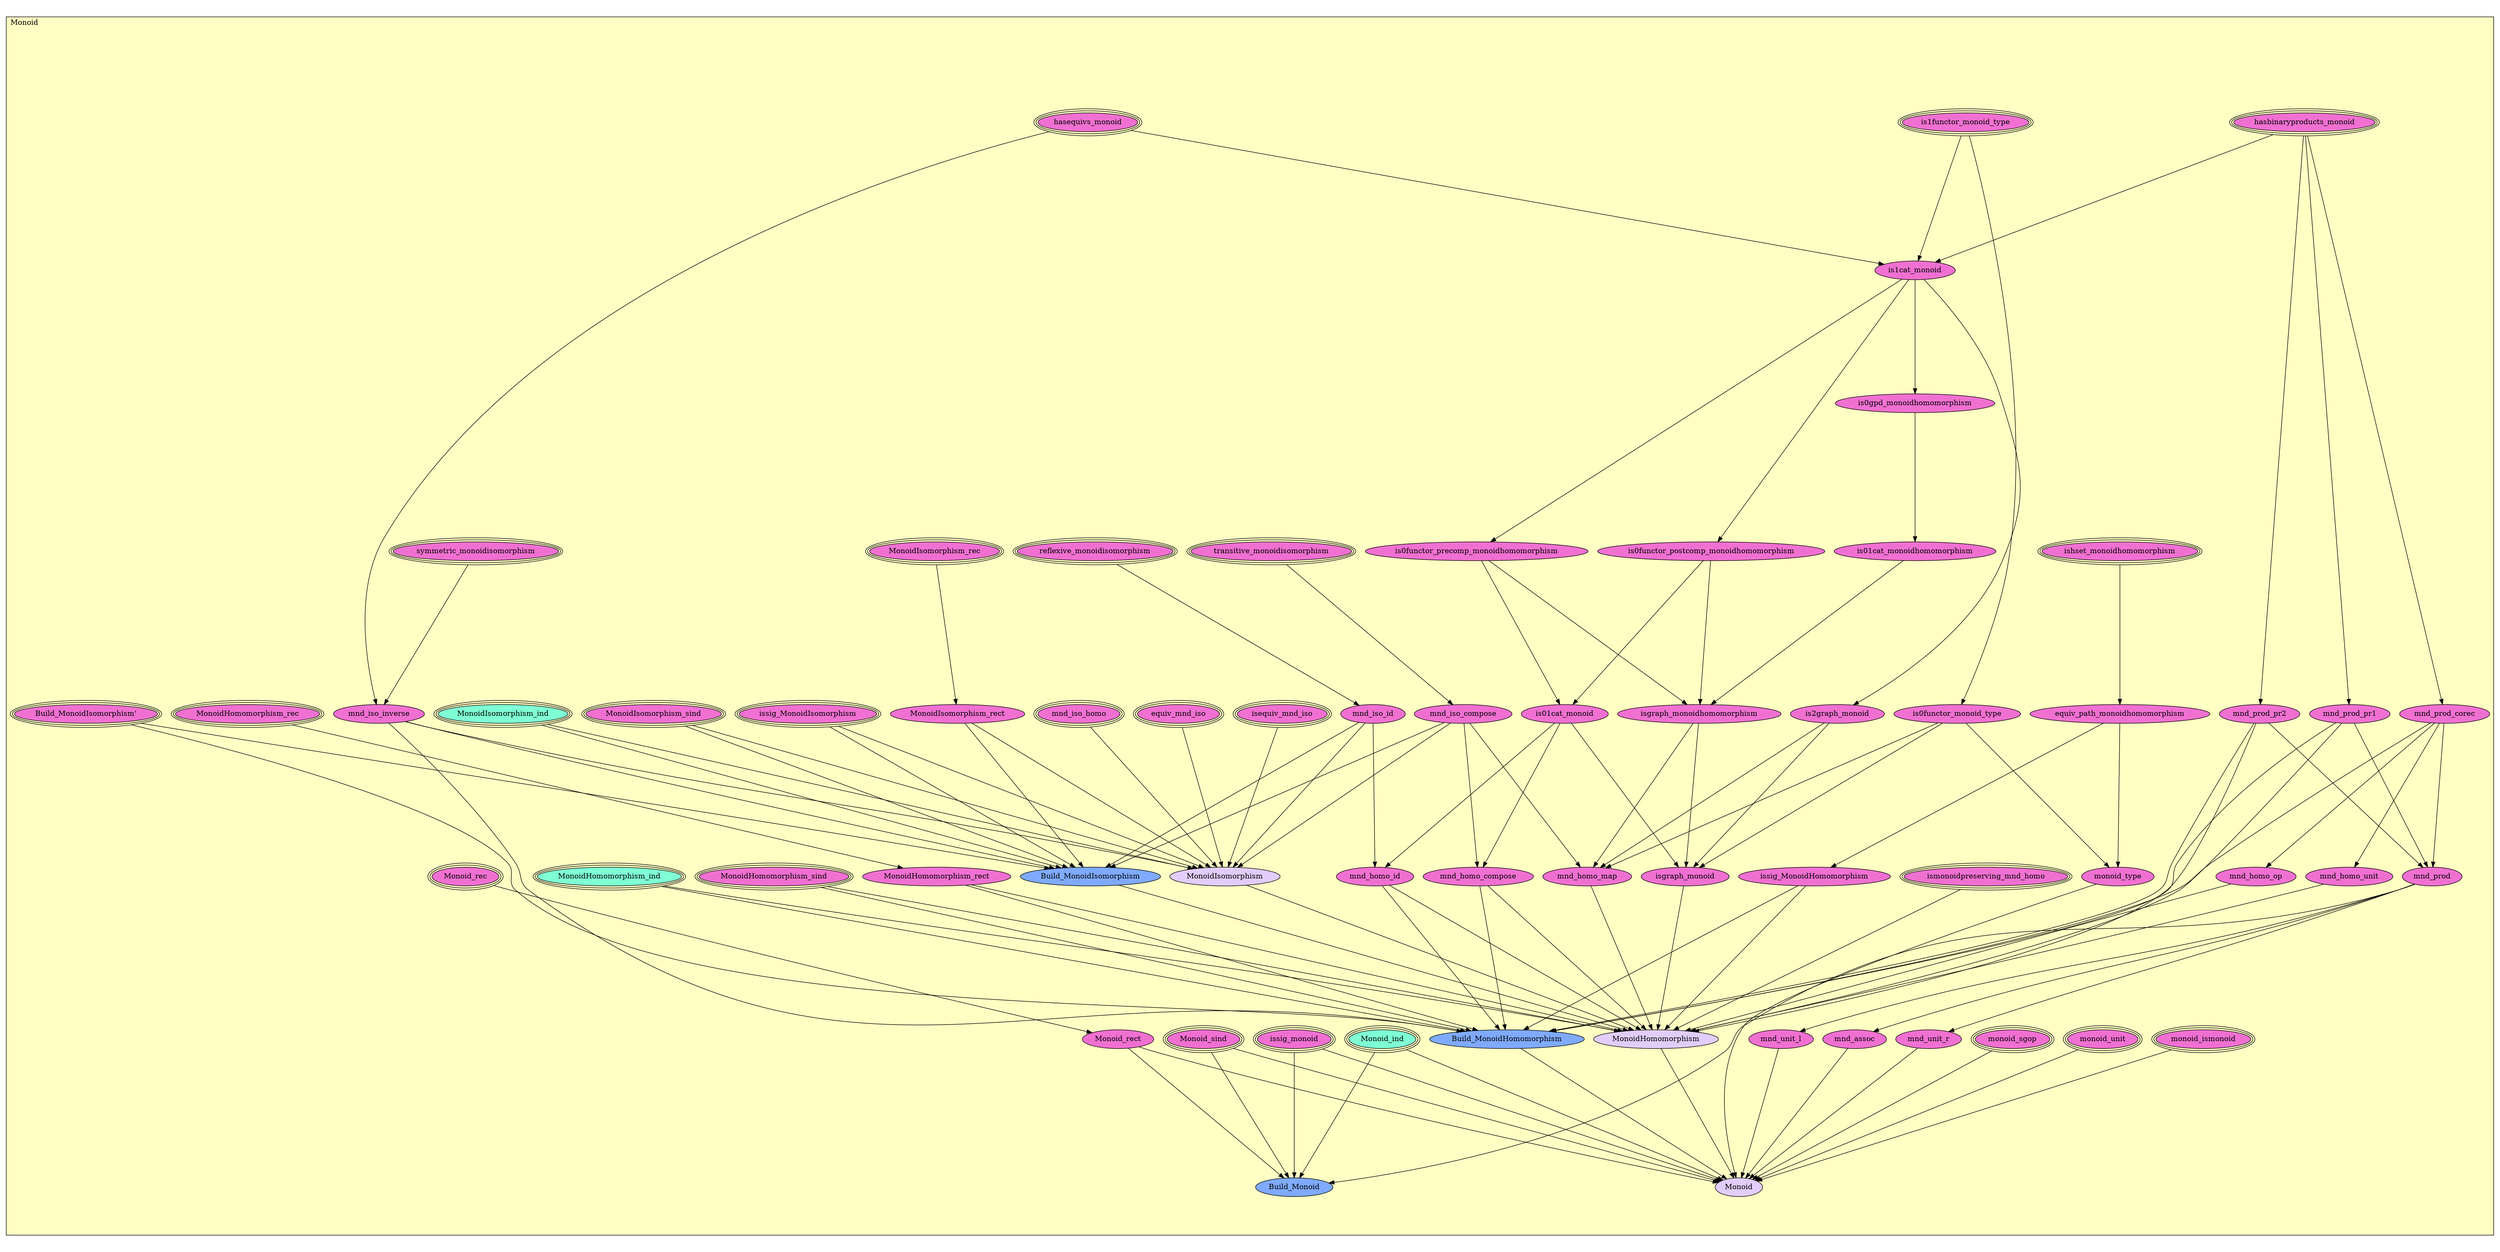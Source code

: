 digraph HoTT_Algebra_Monoids_Monoid {
  graph [ratio=0.5]
  node [style=filled]
Monoid_hasbinaryproducts_monoid [label="hasbinaryproducts_monoid", URL=<Monoid.html#hasbinaryproducts_monoid>, peripheries=3, fillcolor="#F070D1"] ;
Monoid_mnd_prod_corec [label="mnd_prod_corec", URL=<Monoid.html#mnd_prod_corec>, fillcolor="#F070D1"] ;
Monoid_mnd_prod_pr2 [label="mnd_prod_pr2", URL=<Monoid.html#mnd_prod_pr2>, fillcolor="#F070D1"] ;
Monoid_mnd_prod_pr1 [label="mnd_prod_pr1", URL=<Monoid.html#mnd_prod_pr1>, fillcolor="#F070D1"] ;
Monoid_mnd_prod [label="mnd_prod", URL=<Monoid.html#mnd_prod>, fillcolor="#F070D1"] ;
Monoid_is1functor_monoid_type [label="is1functor_monoid_type", URL=<Monoid.html#is1functor_monoid_type>, peripheries=3, fillcolor="#F070D1"] ;
Monoid_is0functor_monoid_type [label="is0functor_monoid_type", URL=<Monoid.html#is0functor_monoid_type>, fillcolor="#F070D1"] ;
Monoid_hasequivs_monoid [label="hasequivs_monoid", URL=<Monoid.html#hasequivs_monoid>, peripheries=3, fillcolor="#F070D1"] ;
Monoid_is1cat_monoid [label="is1cat_monoid", URL=<Monoid.html#is1cat_monoid>, fillcolor="#F070D1"] ;
Monoid_is0functor_precomp_monoidhomomorphism [label="is0functor_precomp_monoidhomomorphism", URL=<Monoid.html#is0functor_precomp_monoidhomomorphism>, fillcolor="#F070D1"] ;
Monoid_is0functor_postcomp_monoidhomomorphism [label="is0functor_postcomp_monoidhomomorphism", URL=<Monoid.html#is0functor_postcomp_monoidhomomorphism>, fillcolor="#F070D1"] ;
Monoid_is0gpd_monoidhomomorphism [label="is0gpd_monoidhomomorphism", URL=<Monoid.html#is0gpd_monoidhomomorphism>, fillcolor="#F070D1"] ;
Monoid_is01cat_monoidhomomorphism [label="is01cat_monoidhomomorphism", URL=<Monoid.html#is01cat_monoidhomomorphism>, fillcolor="#F070D1"] ;
Monoid_isgraph_monoidhomomorphism [label="isgraph_monoidhomomorphism", URL=<Monoid.html#isgraph_monoidhomomorphism>, fillcolor="#F070D1"] ;
Monoid_is2graph_monoid [label="is2graph_monoid", URL=<Monoid.html#is2graph_monoid>, fillcolor="#F070D1"] ;
Monoid_is01cat_monoid [label="is01cat_monoid", URL=<Monoid.html#is01cat_monoid>, fillcolor="#F070D1"] ;
Monoid_isgraph_monoid [label="isgraph_monoid", URL=<Monoid.html#isgraph_monoid>, fillcolor="#F070D1"] ;
Monoid_transitive_monoidisomorphism [label="transitive_monoidisomorphism", URL=<Monoid.html#transitive_monoidisomorphism>, peripheries=3, fillcolor="#F070D1"] ;
Monoid_symmetric_monoidisomorphism [label="symmetric_monoidisomorphism", URL=<Monoid.html#symmetric_monoidisomorphism>, peripheries=3, fillcolor="#F070D1"] ;
Monoid_reflexive_monoidisomorphism [label="reflexive_monoidisomorphism", URL=<Monoid.html#reflexive_monoidisomorphism>, peripheries=3, fillcolor="#F070D1"] ;
Monoid_mnd_iso_inverse [label="mnd_iso_inverse", URL=<Monoid.html#mnd_iso_inverse>, fillcolor="#F070D1"] ;
Monoid_mnd_iso_compose [label="mnd_iso_compose", URL=<Monoid.html#mnd_iso_compose>, fillcolor="#F070D1"] ;
Monoid_mnd_iso_id [label="mnd_iso_id", URL=<Monoid.html#mnd_iso_id>, fillcolor="#F070D1"] ;
Monoid_equiv_mnd_iso [label="equiv_mnd_iso", URL=<Monoid.html#equiv_mnd_iso>, peripheries=3, fillcolor="#F070D1"] ;
Monoid_issig_MonoidIsomorphism [label="issig_MonoidIsomorphism", URL=<Monoid.html#issig_MonoidIsomorphism>, peripheries=3, fillcolor="#F070D1"] ;
Monoid_Build_MonoidIsomorphism_ [label="Build_MonoidIsomorphism'", URL=<Monoid.html#Build_MonoidIsomorphism'>, peripheries=3, fillcolor="#F070D1"] ;
Monoid_isequiv_mnd_iso [label="isequiv_mnd_iso", URL=<Monoid.html#isequiv_mnd_iso>, peripheries=3, fillcolor="#F070D1"] ;
Monoid_mnd_iso_homo [label="mnd_iso_homo", URL=<Monoid.html#mnd_iso_homo>, peripheries=3, fillcolor="#F070D1"] ;
Monoid_MonoidIsomorphism_sind [label="MonoidIsomorphism_sind", URL=<Monoid.html#MonoidIsomorphism_sind>, peripheries=3, fillcolor="#F070D1"] ;
Monoid_MonoidIsomorphism_rec [label="MonoidIsomorphism_rec", URL=<Monoid.html#MonoidIsomorphism_rec>, peripheries=3, fillcolor="#F070D1"] ;
Monoid_MonoidIsomorphism_ind [label="MonoidIsomorphism_ind", URL=<Monoid.html#MonoidIsomorphism_ind>, peripheries=3, fillcolor="#7FFFD4"] ;
Monoid_MonoidIsomorphism_rect [label="MonoidIsomorphism_rect", URL=<Monoid.html#MonoidIsomorphism_rect>, fillcolor="#F070D1"] ;
Monoid_Build_MonoidIsomorphism [label="Build_MonoidIsomorphism", URL=<Monoid.html#Build_MonoidIsomorphism>, fillcolor="#7FAAFF"] ;
Monoid_MonoidIsomorphism [label="MonoidIsomorphism", URL=<Monoid.html#MonoidIsomorphism>, fillcolor="#E2CDFA"] ;
Monoid_mnd_homo_compose [label="mnd_homo_compose", URL=<Monoid.html#mnd_homo_compose>, fillcolor="#F070D1"] ;
Monoid_mnd_homo_id [label="mnd_homo_id", URL=<Monoid.html#mnd_homo_id>, fillcolor="#F070D1"] ;
Monoid_ishset_monoidhomomorphism [label="ishset_monoidhomomorphism", URL=<Monoid.html#ishset_monoidhomomorphism>, peripheries=3, fillcolor="#F070D1"] ;
Monoid_equiv_path_monoidhomomorphism [label="equiv_path_monoidhomomorphism", URL=<Monoid.html#equiv_path_monoidhomomorphism>, fillcolor="#F070D1"] ;
Monoid_mnd_homo_unit [label="mnd_homo_unit", URL=<Monoid.html#mnd_homo_unit>, fillcolor="#F070D1"] ;
Monoid_mnd_homo_op [label="mnd_homo_op", URL=<Monoid.html#mnd_homo_op>, fillcolor="#F070D1"] ;
Monoid_issig_MonoidHomomorphism [label="issig_MonoidHomomorphism", URL=<Monoid.html#issig_MonoidHomomorphism>, fillcolor="#F070D1"] ;
Monoid_ismonoidpreserving_mnd_homo [label="ismonoidpreserving_mnd_homo", URL=<Monoid.html#ismonoidpreserving_mnd_homo>, peripheries=3, fillcolor="#F070D1"] ;
Monoid_mnd_homo_map [label="mnd_homo_map", URL=<Monoid.html#mnd_homo_map>, fillcolor="#F070D1"] ;
Monoid_MonoidHomomorphism_sind [label="MonoidHomomorphism_sind", URL=<Monoid.html#MonoidHomomorphism_sind>, peripheries=3, fillcolor="#F070D1"] ;
Monoid_MonoidHomomorphism_rec [label="MonoidHomomorphism_rec", URL=<Monoid.html#MonoidHomomorphism_rec>, peripheries=3, fillcolor="#F070D1"] ;
Monoid_MonoidHomomorphism_ind [label="MonoidHomomorphism_ind", URL=<Monoid.html#MonoidHomomorphism_ind>, peripheries=3, fillcolor="#7FFFD4"] ;
Monoid_MonoidHomomorphism_rect [label="MonoidHomomorphism_rect", URL=<Monoid.html#MonoidHomomorphism_rect>, fillcolor="#F070D1"] ;
Monoid_Build_MonoidHomomorphism [label="Build_MonoidHomomorphism", URL=<Monoid.html#Build_MonoidHomomorphism>, fillcolor="#7FAAFF"] ;
Monoid_MonoidHomomorphism [label="MonoidHomomorphism", URL=<Monoid.html#MonoidHomomorphism>, fillcolor="#E2CDFA"] ;
Monoid_mnd_unit_r [label="mnd_unit_r", URL=<Monoid.html#mnd_unit_r>, fillcolor="#F070D1"] ;
Monoid_mnd_unit_l [label="mnd_unit_l", URL=<Monoid.html#mnd_unit_l>, fillcolor="#F070D1"] ;
Monoid_mnd_assoc [label="mnd_assoc", URL=<Monoid.html#mnd_assoc>, fillcolor="#F070D1"] ;
Monoid_issig_monoid [label="issig_monoid", URL=<Monoid.html#issig_monoid>, peripheries=3, fillcolor="#F070D1"] ;
Monoid_monoid_ismonoid [label="monoid_ismonoid", URL=<Monoid.html#monoid_ismonoid>, peripheries=3, fillcolor="#F070D1"] ;
Monoid_monoid_unit [label="monoid_unit", URL=<Monoid.html#monoid_unit>, peripheries=3, fillcolor="#F070D1"] ;
Monoid_monoid_sgop [label="monoid_sgop", URL=<Monoid.html#monoid_sgop>, peripheries=3, fillcolor="#F070D1"] ;
Monoid_monoid_type [label="monoid_type", URL=<Monoid.html#monoid_type>, fillcolor="#F070D1"] ;
Monoid_Monoid_sind [label="Monoid_sind", URL=<Monoid.html#Monoid_sind>, peripheries=3, fillcolor="#F070D1"] ;
Monoid_Monoid_rec [label="Monoid_rec", URL=<Monoid.html#Monoid_rec>, peripheries=3, fillcolor="#F070D1"] ;
Monoid_Monoid_ind [label="Monoid_ind", URL=<Monoid.html#Monoid_ind>, peripheries=3, fillcolor="#7FFFD4"] ;
Monoid_Monoid_rect [label="Monoid_rect", URL=<Monoid.html#Monoid_rect>, fillcolor="#F070D1"] ;
Monoid_Build_Monoid [label="Build_Monoid", URL=<Monoid.html#Build_Monoid>, fillcolor="#7FAAFF"] ;
Monoid_Monoid [label="Monoid", URL=<Monoid.html#Monoid>, fillcolor="#E2CDFA"] ;
  Monoid_hasbinaryproducts_monoid -> Monoid_mnd_prod_corec [] ;
  Monoid_hasbinaryproducts_monoid -> Monoid_mnd_prod_pr2 [] ;
  Monoid_hasbinaryproducts_monoid -> Monoid_mnd_prod_pr1 [] ;
  Monoid_hasbinaryproducts_monoid -> Monoid_is1cat_monoid [] ;
  Monoid_mnd_prod_corec -> Monoid_mnd_prod [] ;
  Monoid_mnd_prod_corec -> Monoid_mnd_homo_unit [] ;
  Monoid_mnd_prod_corec -> Monoid_mnd_homo_op [] ;
  Monoid_mnd_prod_corec -> Monoid_Build_MonoidHomomorphism [] ;
  Monoid_mnd_prod_pr2 -> Monoid_mnd_prod [] ;
  Monoid_mnd_prod_pr2 -> Monoid_Build_MonoidHomomorphism [] ;
  Monoid_mnd_prod_pr2 -> Monoid_MonoidHomomorphism [] ;
  Monoid_mnd_prod_pr1 -> Monoid_mnd_prod [] ;
  Monoid_mnd_prod_pr1 -> Monoid_Build_MonoidHomomorphism [] ;
  Monoid_mnd_prod_pr1 -> Monoid_MonoidHomomorphism [] ;
  Monoid_mnd_prod -> Monoid_mnd_unit_r [] ;
  Monoid_mnd_prod -> Monoid_mnd_unit_l [] ;
  Monoid_mnd_prod -> Monoid_mnd_assoc [] ;
  Monoid_mnd_prod -> Monoid_Build_Monoid [] ;
  Monoid_is1functor_monoid_type -> Monoid_is0functor_monoid_type [] ;
  Monoid_is1functor_monoid_type -> Monoid_is1cat_monoid [] ;
  Monoid_is0functor_monoid_type -> Monoid_isgraph_monoid [] ;
  Monoid_is0functor_monoid_type -> Monoid_mnd_homo_map [] ;
  Monoid_is0functor_monoid_type -> Monoid_monoid_type [] ;
  Monoid_hasequivs_monoid -> Monoid_is1cat_monoid [] ;
  Monoid_hasequivs_monoid -> Monoid_mnd_iso_inverse [] ;
  Monoid_is1cat_monoid -> Monoid_is0functor_precomp_monoidhomomorphism [] ;
  Monoid_is1cat_monoid -> Monoid_is0functor_postcomp_monoidhomomorphism [] ;
  Monoid_is1cat_monoid -> Monoid_is0gpd_monoidhomomorphism [] ;
  Monoid_is1cat_monoid -> Monoid_is2graph_monoid [] ;
  Monoid_is0functor_precomp_monoidhomomorphism -> Monoid_isgraph_monoidhomomorphism [] ;
  Monoid_is0functor_precomp_monoidhomomorphism -> Monoid_is01cat_monoid [] ;
  Monoid_is0functor_postcomp_monoidhomomorphism -> Monoid_isgraph_monoidhomomorphism [] ;
  Monoid_is0functor_postcomp_monoidhomomorphism -> Monoid_is01cat_monoid [] ;
  Monoid_is0gpd_monoidhomomorphism -> Monoid_is01cat_monoidhomomorphism [] ;
  Monoid_is01cat_monoidhomomorphism -> Monoid_isgraph_monoidhomomorphism [] ;
  Monoid_isgraph_monoidhomomorphism -> Monoid_isgraph_monoid [] ;
  Monoid_isgraph_monoidhomomorphism -> Monoid_mnd_homo_map [] ;
  Monoid_is2graph_monoid -> Monoid_isgraph_monoid [] ;
  Monoid_is2graph_monoid -> Monoid_mnd_homo_map [] ;
  Monoid_is01cat_monoid -> Monoid_isgraph_monoid [] ;
  Monoid_is01cat_monoid -> Monoid_mnd_homo_compose [] ;
  Monoid_is01cat_monoid -> Monoid_mnd_homo_id [] ;
  Monoid_isgraph_monoid -> Monoid_MonoidHomomorphism [] ;
  Monoid_transitive_monoidisomorphism -> Monoid_mnd_iso_compose [] ;
  Monoid_symmetric_monoidisomorphism -> Monoid_mnd_iso_inverse [] ;
  Monoid_reflexive_monoidisomorphism -> Monoid_mnd_iso_id [] ;
  Monoid_mnd_iso_inverse -> Monoid_Build_MonoidIsomorphism [] ;
  Monoid_mnd_iso_inverse -> Monoid_MonoidIsomorphism [] ;
  Monoid_mnd_iso_inverse -> Monoid_Build_MonoidHomomorphism [] ;
  Monoid_mnd_iso_compose -> Monoid_Build_MonoidIsomorphism [] ;
  Monoid_mnd_iso_compose -> Monoid_MonoidIsomorphism [] ;
  Monoid_mnd_iso_compose -> Monoid_mnd_homo_compose [] ;
  Monoid_mnd_iso_compose -> Monoid_mnd_homo_map [] ;
  Monoid_mnd_iso_id -> Monoid_Build_MonoidIsomorphism [] ;
  Monoid_mnd_iso_id -> Monoid_MonoidIsomorphism [] ;
  Monoid_mnd_iso_id -> Monoid_mnd_homo_id [] ;
  Monoid_equiv_mnd_iso -> Monoid_MonoidIsomorphism [] ;
  Monoid_issig_MonoidIsomorphism -> Monoid_Build_MonoidIsomorphism [] ;
  Monoid_issig_MonoidIsomorphism -> Monoid_MonoidIsomorphism [] ;
  Monoid_Build_MonoidIsomorphism_ -> Monoid_Build_MonoidIsomorphism [] ;
  Monoid_Build_MonoidIsomorphism_ -> Monoid_Build_MonoidHomomorphism [] ;
  Monoid_isequiv_mnd_iso -> Monoid_MonoidIsomorphism [] ;
  Monoid_mnd_iso_homo -> Monoid_MonoidIsomorphism [] ;
  Monoid_MonoidIsomorphism_sind -> Monoid_Build_MonoidIsomorphism [] ;
  Monoid_MonoidIsomorphism_sind -> Monoid_MonoidIsomorphism [] ;
  Monoid_MonoidIsomorphism_rec -> Monoid_MonoidIsomorphism_rect [] ;
  Monoid_MonoidIsomorphism_ind -> Monoid_Build_MonoidIsomorphism [] ;
  Monoid_MonoidIsomorphism_ind -> Monoid_MonoidIsomorphism [] ;
  Monoid_MonoidIsomorphism_rect -> Monoid_Build_MonoidIsomorphism [] ;
  Monoid_MonoidIsomorphism_rect -> Monoid_MonoidIsomorphism [] ;
  Monoid_Build_MonoidIsomorphism -> Monoid_MonoidHomomorphism [] ;
  Monoid_MonoidIsomorphism -> Monoid_MonoidHomomorphism [] ;
  Monoid_mnd_homo_compose -> Monoid_Build_MonoidHomomorphism [] ;
  Monoid_mnd_homo_compose -> Monoid_MonoidHomomorphism [] ;
  Monoid_mnd_homo_id -> Monoid_Build_MonoidHomomorphism [] ;
  Monoid_mnd_homo_id -> Monoid_MonoidHomomorphism [] ;
  Monoid_ishset_monoidhomomorphism -> Monoid_equiv_path_monoidhomomorphism [] ;
  Monoid_equiv_path_monoidhomomorphism -> Monoid_issig_MonoidHomomorphism [] ;
  Monoid_equiv_path_monoidhomomorphism -> Monoid_monoid_type [] ;
  Monoid_mnd_homo_unit -> Monoid_MonoidHomomorphism [] ;
  Monoid_mnd_homo_op -> Monoid_MonoidHomomorphism [] ;
  Monoid_issig_MonoidHomomorphism -> Monoid_Build_MonoidHomomorphism [] ;
  Monoid_issig_MonoidHomomorphism -> Monoid_MonoidHomomorphism [] ;
  Monoid_ismonoidpreserving_mnd_homo -> Monoid_MonoidHomomorphism [] ;
  Monoid_mnd_homo_map -> Monoid_MonoidHomomorphism [] ;
  Monoid_MonoidHomomorphism_sind -> Monoid_Build_MonoidHomomorphism [] ;
  Monoid_MonoidHomomorphism_sind -> Monoid_MonoidHomomorphism [] ;
  Monoid_MonoidHomomorphism_rec -> Monoid_MonoidHomomorphism_rect [] ;
  Monoid_MonoidHomomorphism_ind -> Monoid_Build_MonoidHomomorphism [] ;
  Monoid_MonoidHomomorphism_ind -> Monoid_MonoidHomomorphism [] ;
  Monoid_MonoidHomomorphism_rect -> Monoid_Build_MonoidHomomorphism [] ;
  Monoid_MonoidHomomorphism_rect -> Monoid_MonoidHomomorphism [] ;
  Monoid_Build_MonoidHomomorphism -> Monoid_Monoid [] ;
  Monoid_MonoidHomomorphism -> Monoid_Monoid [] ;
  Monoid_mnd_unit_r -> Monoid_Monoid [] ;
  Monoid_mnd_unit_l -> Monoid_Monoid [] ;
  Monoid_mnd_assoc -> Monoid_Monoid [] ;
  Monoid_issig_monoid -> Monoid_Build_Monoid [] ;
  Monoid_issig_monoid -> Monoid_Monoid [] ;
  Monoid_monoid_ismonoid -> Monoid_Monoid [] ;
  Monoid_monoid_unit -> Monoid_Monoid [] ;
  Monoid_monoid_sgop -> Monoid_Monoid [] ;
  Monoid_monoid_type -> Monoid_Monoid [] ;
  Monoid_Monoid_sind -> Monoid_Build_Monoid [] ;
  Monoid_Monoid_sind -> Monoid_Monoid [] ;
  Monoid_Monoid_rec -> Monoid_Monoid_rect [] ;
  Monoid_Monoid_ind -> Monoid_Build_Monoid [] ;
  Monoid_Monoid_ind -> Monoid_Monoid [] ;
  Monoid_Monoid_rect -> Monoid_Build_Monoid [] ;
  Monoid_Monoid_rect -> Monoid_Monoid [] ;
subgraph cluster_Monoid { label="Monoid"; fillcolor="#FFFFC3"; labeljust=l; style=filled 
Monoid_Monoid; Monoid_Build_Monoid; Monoid_Monoid_rect; Monoid_Monoid_ind; Monoid_Monoid_rec; Monoid_Monoid_sind; Monoid_monoid_type; Monoid_monoid_sgop; Monoid_monoid_unit; Monoid_monoid_ismonoid; Monoid_issig_monoid; Monoid_mnd_assoc; Monoid_mnd_unit_l; Monoid_mnd_unit_r; Monoid_MonoidHomomorphism; Monoid_Build_MonoidHomomorphism; Monoid_MonoidHomomorphism_rect; Monoid_MonoidHomomorphism_ind; Monoid_MonoidHomomorphism_rec; Monoid_MonoidHomomorphism_sind; Monoid_mnd_homo_map; Monoid_ismonoidpreserving_mnd_homo; Monoid_issig_MonoidHomomorphism; Monoid_mnd_homo_op; Monoid_mnd_homo_unit; Monoid_equiv_path_monoidhomomorphism; Monoid_ishset_monoidhomomorphism; Monoid_mnd_homo_id; Monoid_mnd_homo_compose; Monoid_MonoidIsomorphism; Monoid_Build_MonoidIsomorphism; Monoid_MonoidIsomorphism_rect; Monoid_MonoidIsomorphism_ind; Monoid_MonoidIsomorphism_rec; Monoid_MonoidIsomorphism_sind; Monoid_mnd_iso_homo; Monoid_isequiv_mnd_iso; Monoid_Build_MonoidIsomorphism_; Monoid_issig_MonoidIsomorphism; Monoid_equiv_mnd_iso; Monoid_mnd_iso_id; Monoid_mnd_iso_compose; Monoid_mnd_iso_inverse; Monoid_reflexive_monoidisomorphism; Monoid_symmetric_monoidisomorphism; Monoid_transitive_monoidisomorphism; Monoid_isgraph_monoid; Monoid_is01cat_monoid; Monoid_is2graph_monoid; Monoid_isgraph_monoidhomomorphism; Monoid_is01cat_monoidhomomorphism; Monoid_is0gpd_monoidhomomorphism; Monoid_is0functor_postcomp_monoidhomomorphism; Monoid_is0functor_precomp_monoidhomomorphism; Monoid_is1cat_monoid; Monoid_hasequivs_monoid; Monoid_is0functor_monoid_type; Monoid_is1functor_monoid_type; Monoid_mnd_prod; Monoid_mnd_prod_pr1; Monoid_mnd_prod_pr2; Monoid_mnd_prod_corec; Monoid_hasbinaryproducts_monoid; };
} /* END */
